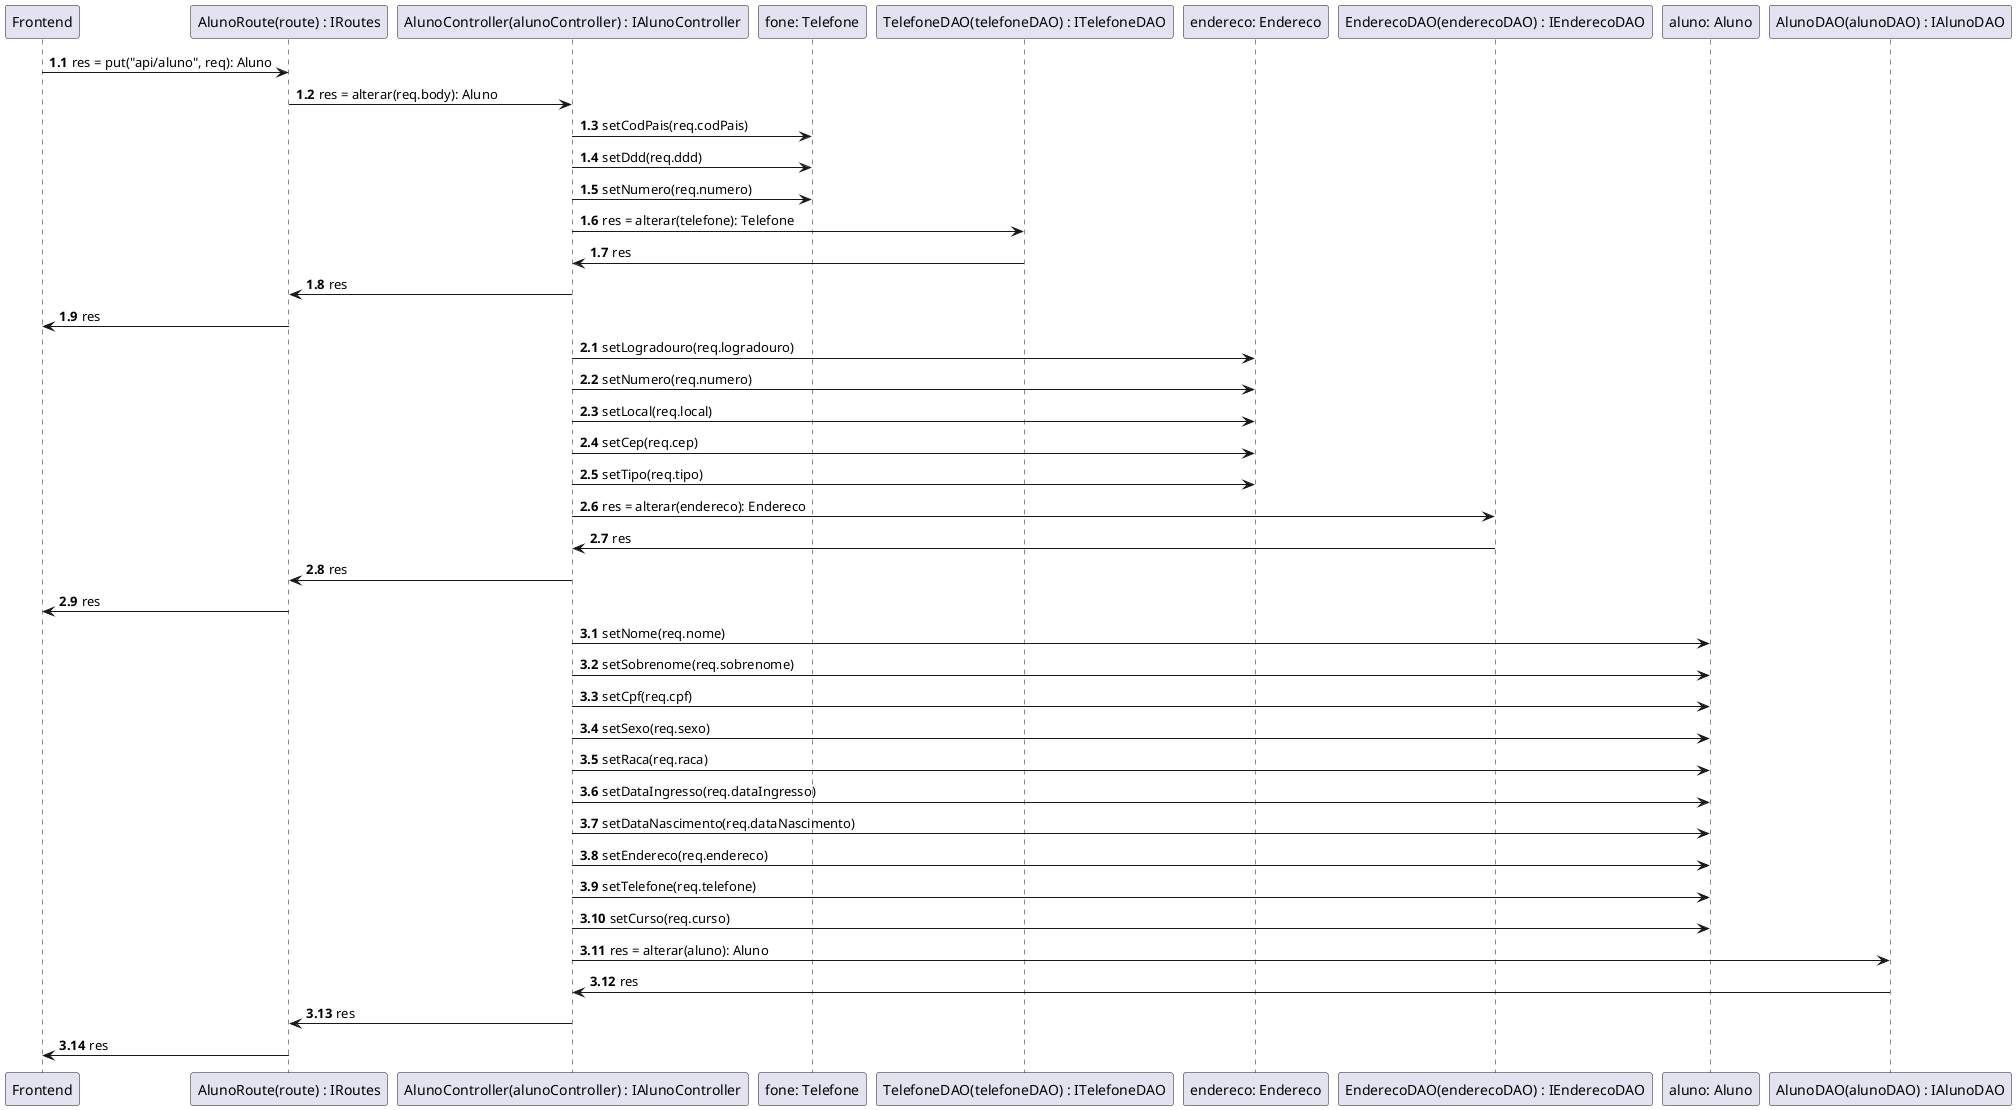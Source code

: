 @startuml Diagrama de Sequencia

participant Frontend as Frontend
participant "AlunoRoute(route) : IRoutes" as Routes
participant "AlunoController(alunoController) : IAlunoController" as AlunoController
participant "fone: Telefone" as Telefone
participant "TelefoneDAO(telefoneDAO) : ITelefoneDAO" as TelefoneDAO
participant "endereco: Endereco" as Endereco
participant "EnderecoDAO(enderecoDAO) : IEnderecoDAO" as EnderecoDAO
participant "aluno: Aluno" as Aluno
participant "AlunoDAO(alunoDAO) : IAlunoDAO" as AlunoDAO

autonumber 1.1
' Armazenar telefone
Frontend->Routes: res = put("api/aluno", req): Aluno
Routes->AlunoController: res = alterar(req.body): Aluno
AlunoController->Telefone: setCodPais(req.codPais)
AlunoController->Telefone: setDdd(req.ddd)
AlunoController->Telefone: setNumero(req.numero)
AlunoController->TelefoneDAO: res = alterar(telefone): Telefone
TelefoneDAO->AlunoController: res
AlunoController->Routes: res
Routes->Frontend: res


' Armazenar endereço
autonumber inc A
AlunoController->Endereco: setLogradouro(req.logradouro)
AlunoController->Endereco: setNumero(req.numero)
AlunoController->Endereco: setLocal(req.local)
AlunoController->Endereco: setCep(req.cep)
AlunoController->Endereco: setTipo(req.tipo)
AlunoController->EnderecoDAO: res = alterar(endereco): Endereco
EnderecoDAO->AlunoController: res
AlunoController->Routes: res
Routes->Frontend: res

' Armazenar aluno
autonumber inc A
AlunoController->Aluno: setNome(req.nome)
AlunoController->Aluno: setSobrenome(req.sobrenome)
AlunoController->Aluno: setCpf(req.cpf)
AlunoController->Aluno: setSexo(req.sexo)
AlunoController->Aluno: setRaca(req.raca)
AlunoController->Aluno: setDataIngresso(req.dataIngresso)
AlunoController->Aluno: setDataNascimento(req.dataNascimento)
AlunoController->Aluno: setEndereco(req.endereco)
AlunoController->Aluno: setTelefone(req.telefone)
AlunoController->Aluno: setCurso(req.curso)
AlunoController->AlunoDAO: res = alterar(aluno): Aluno
AlunoDAO->AlunoController: res
AlunoController->Routes: res
Routes->Frontend: res
